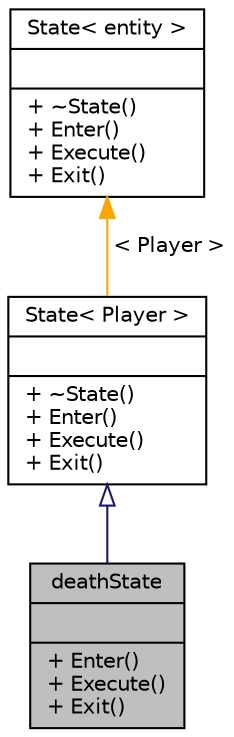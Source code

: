 digraph "deathState"
{
 // LATEX_PDF_SIZE
  edge [fontname="Helvetica",fontsize="10",labelfontname="Helvetica",labelfontsize="10"];
  node [fontname="Helvetica",fontsize="10",shape=record];
  Node1 [label="{deathState\n||+ Enter()\l+ Execute()\l+ Exit()\l}",height=0.2,width=0.4,color="black", fillcolor="grey75", style="filled", fontcolor="black",tooltip=" "];
  Node2 -> Node1 [dir="back",color="midnightblue",fontsize="10",style="solid",arrowtail="onormal"];
  Node2 [label="{State\< Player \>\n||+ ~State()\l+ Enter()\l+ Execute()\l+ Exit()\l}",height=0.2,width=0.4,color="black", fillcolor="white", style="filled",URL="$class_state.html",tooltip=" "];
  Node3 -> Node2 [dir="back",color="orange",fontsize="10",style="solid",label=" \< Player \>" ];
  Node3 [label="{State\< entity \>\n||+ ~State()\l+ Enter()\l+ Execute()\l+ Exit()\l}",height=0.2,width=0.4,color="black", fillcolor="white", style="filled",URL="$class_state.html",tooltip=" "];
}
